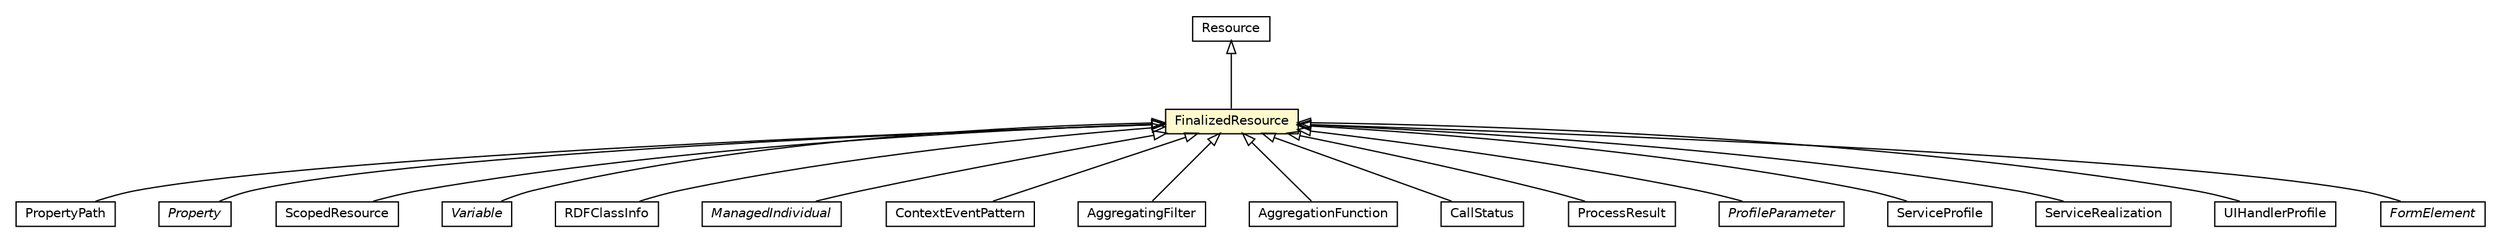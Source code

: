 #!/usr/local/bin/dot
#
# Class diagram 
# Generated by UMLGraph version R5_6-24-gf6e263 (http://www.umlgraph.org/)
#

digraph G {
	edge [fontname="Helvetica",fontsize=10,labelfontname="Helvetica",labelfontsize=10];
	node [fontname="Helvetica",fontsize=10,shape=plaintext];
	nodesep=0.25;
	ranksep=0.5;
	// org.universAAL.middleware.rdf.PropertyPath
	c202405 [label=<<table title="org.universAAL.middleware.rdf.PropertyPath" border="0" cellborder="1" cellspacing="0" cellpadding="2" port="p" href="./PropertyPath.html">
		<tr><td><table border="0" cellspacing="0" cellpadding="1">
<tr><td align="center" balign="center"> PropertyPath </td></tr>
		</table></td></tr>
		</table>>, URL="./PropertyPath.html", fontname="Helvetica", fontcolor="black", fontsize=10.0];
	// org.universAAL.middleware.rdf.Property
	c202406 [label=<<table title="org.universAAL.middleware.rdf.Property" border="0" cellborder="1" cellspacing="0" cellpadding="2" port="p" href="./Property.html">
		<tr><td><table border="0" cellspacing="0" cellpadding="1">
<tr><td align="center" balign="center"><font face="Helvetica-Oblique"> Property </font></td></tr>
		</table></td></tr>
		</table>>, URL="./Property.html", fontname="Helvetica", fontcolor="black", fontsize=10.0];
	// org.universAAL.middleware.rdf.ScopedResource
	c202409 [label=<<table title="org.universAAL.middleware.rdf.ScopedResource" border="0" cellborder="1" cellspacing="0" cellpadding="2" port="p" href="./ScopedResource.html">
		<tr><td><table border="0" cellspacing="0" cellpadding="1">
<tr><td align="center" balign="center"> ScopedResource </td></tr>
		</table></td></tr>
		</table>>, URL="./ScopedResource.html", fontname="Helvetica", fontcolor="black", fontsize=10.0];
	// org.universAAL.middleware.rdf.FinalizedResource
	c202410 [label=<<table title="org.universAAL.middleware.rdf.FinalizedResource" border="0" cellborder="1" cellspacing="0" cellpadding="2" port="p" bgcolor="lemonChiffon" href="./FinalizedResource.html">
		<tr><td><table border="0" cellspacing="0" cellpadding="1">
<tr><td align="center" balign="center"> FinalizedResource </td></tr>
		</table></td></tr>
		</table>>, URL="./FinalizedResource.html", fontname="Helvetica", fontcolor="black", fontsize=10.0];
	// org.universAAL.middleware.rdf.Resource
	c202412 [label=<<table title="org.universAAL.middleware.rdf.Resource" border="0" cellborder="1" cellspacing="0" cellpadding="2" port="p" href="./Resource.html">
		<tr><td><table border="0" cellspacing="0" cellpadding="1">
<tr><td align="center" balign="center"> Resource </td></tr>
		</table></td></tr>
		</table>>, URL="./Resource.html", fontname="Helvetica", fontcolor="black", fontsize=10.0];
	// org.universAAL.middleware.rdf.Variable
	c202416 [label=<<table title="org.universAAL.middleware.rdf.Variable" border="0" cellborder="1" cellspacing="0" cellpadding="2" port="p" href="./Variable.html">
		<tr><td><table border="0" cellspacing="0" cellpadding="1">
<tr><td align="center" balign="center"><font face="Helvetica-Oblique"> Variable </font></td></tr>
		</table></td></tr>
		</table>>, URL="./Variable.html", fontname="Helvetica", fontcolor="black", fontsize=10.0];
	// org.universAAL.middleware.rdf.RDFClassInfo
	c202421 [label=<<table title="org.universAAL.middleware.rdf.RDFClassInfo" border="0" cellborder="1" cellspacing="0" cellpadding="2" port="p" href="./RDFClassInfo.html">
		<tr><td><table border="0" cellspacing="0" cellpadding="1">
<tr><td align="center" balign="center"> RDFClassInfo </td></tr>
		</table></td></tr>
		</table>>, URL="./RDFClassInfo.html", fontname="Helvetica", fontcolor="black", fontsize=10.0];
	// org.universAAL.middleware.owl.ManagedIndividual
	c202462 [label=<<table title="org.universAAL.middleware.owl.ManagedIndividual" border="0" cellborder="1" cellspacing="0" cellpadding="2" port="p" href="../owl/ManagedIndividual.html">
		<tr><td><table border="0" cellspacing="0" cellpadding="1">
<tr><td align="center" balign="center"><font face="Helvetica-Oblique"> ManagedIndividual </font></td></tr>
		</table></td></tr>
		</table>>, URL="../owl/ManagedIndividual.html", fontname="Helvetica", fontcolor="black", fontsize=10.0];
	// org.universAAL.middleware.context.ContextEventPattern
	c202674 [label=<<table title="org.universAAL.middleware.context.ContextEventPattern" border="0" cellborder="1" cellspacing="0" cellpadding="2" port="p" href="../context/ContextEventPattern.html">
		<tr><td><table border="0" cellspacing="0" cellpadding="1">
<tr><td align="center" balign="center"> ContextEventPattern </td></tr>
		</table></td></tr>
		</table>>, URL="../context/ContextEventPattern.html", fontname="Helvetica", fontcolor="black", fontsize=10.0];
	// org.universAAL.middleware.service.AggregatingFilter
	c202711 [label=<<table title="org.universAAL.middleware.service.AggregatingFilter" border="0" cellborder="1" cellspacing="0" cellpadding="2" port="p" href="../service/AggregatingFilter.html">
		<tr><td><table border="0" cellspacing="0" cellpadding="1">
<tr><td align="center" balign="center"> AggregatingFilter </td></tr>
		</table></td></tr>
		</table>>, URL="../service/AggregatingFilter.html", fontname="Helvetica", fontcolor="black", fontsize=10.0];
	// org.universAAL.middleware.service.AggregationFunction
	c202714 [label=<<table title="org.universAAL.middleware.service.AggregationFunction" border="0" cellborder="1" cellspacing="0" cellpadding="2" port="p" href="../service/AggregationFunction.html">
		<tr><td><table border="0" cellspacing="0" cellpadding="1">
<tr><td align="center" balign="center"> AggregationFunction </td></tr>
		</table></td></tr>
		</table>>, URL="../service/AggregationFunction.html", fontname="Helvetica", fontcolor="black", fontsize=10.0];
	// org.universAAL.middleware.service.CallStatus
	c202719 [label=<<table title="org.universAAL.middleware.service.CallStatus" border="0" cellborder="1" cellspacing="0" cellpadding="2" port="p" href="../service/CallStatus.html">
		<tr><td><table border="0" cellspacing="0" cellpadding="1">
<tr><td align="center" balign="center"> CallStatus </td></tr>
		</table></td></tr>
		</table>>, URL="../service/CallStatus.html", fontname="Helvetica", fontcolor="black", fontsize=10.0];
	// org.universAAL.middleware.service.owls.process.ProcessResult
	c202725 [label=<<table title="org.universAAL.middleware.service.owls.process.ProcessResult" border="0" cellborder="1" cellspacing="0" cellpadding="2" port="p" href="../service/owls/process/ProcessResult.html">
		<tr><td><table border="0" cellspacing="0" cellpadding="1">
<tr><td align="center" balign="center"> ProcessResult </td></tr>
		</table></td></tr>
		</table>>, URL="../service/owls/process/ProcessResult.html", fontname="Helvetica", fontcolor="black", fontsize=10.0];
	// org.universAAL.middleware.service.owls.profile.ProfileParameter
	c202733 [label=<<table title="org.universAAL.middleware.service.owls.profile.ProfileParameter" border="0" cellborder="1" cellspacing="0" cellpadding="2" port="p" href="../service/owls/profile/ProfileParameter.html">
		<tr><td><table border="0" cellspacing="0" cellpadding="1">
<tr><td align="center" balign="center"><font face="Helvetica-Oblique"> ProfileParameter </font></td></tr>
		</table></td></tr>
		</table>>, URL="../service/owls/profile/ProfileParameter.html", fontname="Helvetica", fontcolor="black", fontsize=10.0];
	// org.universAAL.middleware.service.owls.profile.ServiceProfile
	c202735 [label=<<table title="org.universAAL.middleware.service.owls.profile.ServiceProfile" border="0" cellborder="1" cellspacing="0" cellpadding="2" port="p" href="../service/owls/profile/ServiceProfile.html">
		<tr><td><table border="0" cellspacing="0" cellpadding="1">
<tr><td align="center" balign="center"> ServiceProfile </td></tr>
		</table></td></tr>
		</table>>, URL="../service/owls/profile/ServiceProfile.html", fontname="Helvetica", fontcolor="black", fontsize=10.0];
	// org.universAAL.middleware.service.impl.ServiceRealization
	c202742 [label=<<table title="org.universAAL.middleware.service.impl.ServiceRealization" border="0" cellborder="1" cellspacing="0" cellpadding="2" port="p" href="../service/impl/ServiceRealization.html">
		<tr><td><table border="0" cellspacing="0" cellpadding="1">
<tr><td align="center" balign="center"> ServiceRealization </td></tr>
		</table></td></tr>
		</table>>, URL="../service/impl/ServiceRealization.html", fontname="Helvetica", fontcolor="black", fontsize=10.0];
	// org.universAAL.middleware.ui.UIHandlerProfile
	c202760 [label=<<table title="org.universAAL.middleware.ui.UIHandlerProfile" border="0" cellborder="1" cellspacing="0" cellpadding="2" port="p" href="../ui/UIHandlerProfile.html">
		<tr><td><table border="0" cellspacing="0" cellpadding="1">
<tr><td align="center" balign="center"> UIHandlerProfile </td></tr>
		</table></td></tr>
		</table>>, URL="../ui/UIHandlerProfile.html", fontname="Helvetica", fontcolor="black", fontsize=10.0];
	// org.universAAL.middleware.ui.rdf.FormElement
	c202786 [label=<<table title="org.universAAL.middleware.ui.rdf.FormElement" border="0" cellborder="1" cellspacing="0" cellpadding="2" port="p" href="../ui/rdf/FormElement.html">
		<tr><td><table border="0" cellspacing="0" cellpadding="1">
<tr><td align="center" balign="center"><font face="Helvetica-Oblique"> FormElement </font></td></tr>
		</table></td></tr>
		</table>>, URL="../ui/rdf/FormElement.html", fontname="Helvetica", fontcolor="black", fontsize=10.0];
	//org.universAAL.middleware.rdf.PropertyPath extends org.universAAL.middleware.rdf.FinalizedResource
	c202410:p -> c202405:p [dir=back,arrowtail=empty];
	//org.universAAL.middleware.rdf.Property extends org.universAAL.middleware.rdf.FinalizedResource
	c202410:p -> c202406:p [dir=back,arrowtail=empty];
	//org.universAAL.middleware.rdf.ScopedResource extends org.universAAL.middleware.rdf.FinalizedResource
	c202410:p -> c202409:p [dir=back,arrowtail=empty];
	//org.universAAL.middleware.rdf.FinalizedResource extends org.universAAL.middleware.rdf.Resource
	c202412:p -> c202410:p [dir=back,arrowtail=empty];
	//org.universAAL.middleware.rdf.Variable extends org.universAAL.middleware.rdf.FinalizedResource
	c202410:p -> c202416:p [dir=back,arrowtail=empty];
	//org.universAAL.middleware.rdf.RDFClassInfo extends org.universAAL.middleware.rdf.FinalizedResource
	c202410:p -> c202421:p [dir=back,arrowtail=empty];
	//org.universAAL.middleware.owl.ManagedIndividual extends org.universAAL.middleware.rdf.FinalizedResource
	c202410:p -> c202462:p [dir=back,arrowtail=empty];
	//org.universAAL.middleware.context.ContextEventPattern extends org.universAAL.middleware.rdf.FinalizedResource
	c202410:p -> c202674:p [dir=back,arrowtail=empty];
	//org.universAAL.middleware.service.AggregatingFilter extends org.universAAL.middleware.rdf.FinalizedResource
	c202410:p -> c202711:p [dir=back,arrowtail=empty];
	//org.universAAL.middleware.service.AggregationFunction extends org.universAAL.middleware.rdf.FinalizedResource
	c202410:p -> c202714:p [dir=back,arrowtail=empty];
	//org.universAAL.middleware.service.CallStatus extends org.universAAL.middleware.rdf.FinalizedResource
	c202410:p -> c202719:p [dir=back,arrowtail=empty];
	//org.universAAL.middleware.service.owls.process.ProcessResult extends org.universAAL.middleware.rdf.FinalizedResource
	c202410:p -> c202725:p [dir=back,arrowtail=empty];
	//org.universAAL.middleware.service.owls.profile.ProfileParameter extends org.universAAL.middleware.rdf.FinalizedResource
	c202410:p -> c202733:p [dir=back,arrowtail=empty];
	//org.universAAL.middleware.service.owls.profile.ServiceProfile extends org.universAAL.middleware.rdf.FinalizedResource
	c202410:p -> c202735:p [dir=back,arrowtail=empty];
	//org.universAAL.middleware.service.impl.ServiceRealization extends org.universAAL.middleware.rdf.FinalizedResource
	c202410:p -> c202742:p [dir=back,arrowtail=empty];
	//org.universAAL.middleware.ui.UIHandlerProfile extends org.universAAL.middleware.rdf.FinalizedResource
	c202410:p -> c202760:p [dir=back,arrowtail=empty];
	//org.universAAL.middleware.ui.rdf.FormElement extends org.universAAL.middleware.rdf.FinalizedResource
	c202410:p -> c202786:p [dir=back,arrowtail=empty];
}


